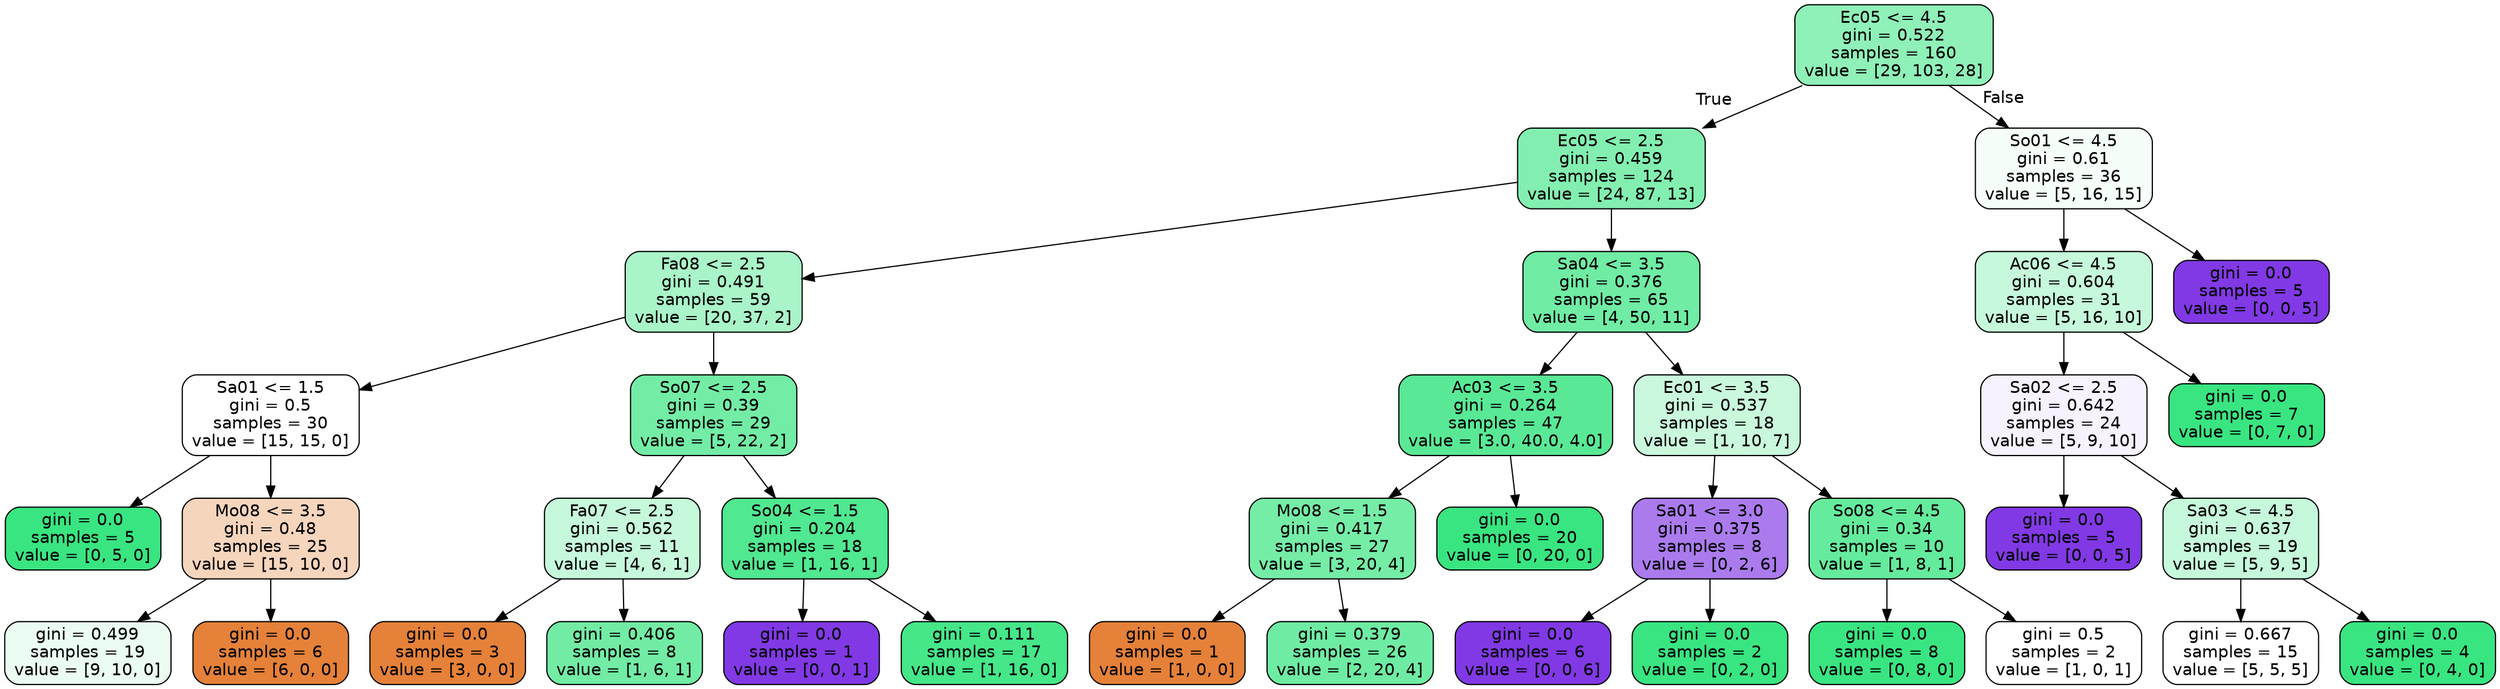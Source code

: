 digraph Tree {
node [shape=box, style="filled, rounded", color="black", fontname="helvetica"] ;
edge [fontname="helvetica"] ;
0 [label="Ec05 <= 4.5\ngini = 0.522\nsamples = 160\nvalue = [29, 103, 28]", fillcolor="#8ff0b8"] ;
1 [label="Ec05 <= 2.5\ngini = 0.459\nsamples = 124\nvalue = [24, 87, 13]", fillcolor="#82efb0"] ;
0 -> 1 [labeldistance=2.5, labelangle=45, headlabel="True"] ;
2 [label="Fa08 <= 2.5\ngini = 0.491\nsamples = 59\nvalue = [20, 37, 2]", fillcolor="#a9f4c8"] ;
1 -> 2 ;
3 [label="Sa01 <= 1.5\ngini = 0.5\nsamples = 30\nvalue = [15, 15, 0]", fillcolor="#ffffff"] ;
2 -> 3 ;
4 [label="gini = 0.0\nsamples = 5\nvalue = [0, 5, 0]", fillcolor="#39e581"] ;
3 -> 4 ;
5 [label="Mo08 <= 3.5\ngini = 0.48\nsamples = 25\nvalue = [15, 10, 0]", fillcolor="#f6d5bd"] ;
3 -> 5 ;
6 [label="gini = 0.499\nsamples = 19\nvalue = [9, 10, 0]", fillcolor="#ebfcf2"] ;
5 -> 6 ;
7 [label="gini = 0.0\nsamples = 6\nvalue = [6, 0, 0]", fillcolor="#e58139"] ;
5 -> 7 ;
8 [label="So07 <= 2.5\ngini = 0.39\nsamples = 29\nvalue = [5, 22, 2]", fillcolor="#73eda6"] ;
2 -> 8 ;
9 [label="Fa07 <= 2.5\ngini = 0.562\nsamples = 11\nvalue = [4, 6, 1]", fillcolor="#c6f8db"] ;
8 -> 9 ;
10 [label="gini = 0.0\nsamples = 3\nvalue = [3, 0, 0]", fillcolor="#e58139"] ;
9 -> 10 ;
11 [label="gini = 0.406\nsamples = 8\nvalue = [1, 6, 1]", fillcolor="#72eca5"] ;
9 -> 11 ;
12 [label="So04 <= 1.5\ngini = 0.204\nsamples = 18\nvalue = [1, 16, 1]", fillcolor="#50e890"] ;
8 -> 12 ;
13 [label="gini = 0.0\nsamples = 1\nvalue = [0, 0, 1]", fillcolor="#8139e5"] ;
12 -> 13 ;
14 [label="gini = 0.111\nsamples = 17\nvalue = [1, 16, 0]", fillcolor="#45e789"] ;
12 -> 14 ;
15 [label="Sa04 <= 3.5\ngini = 0.376\nsamples = 65\nvalue = [4, 50, 11]", fillcolor="#70eca4"] ;
1 -> 15 ;
16 [label="Ac03 <= 3.5\ngini = 0.264\nsamples = 47\nvalue = [3.0, 40.0, 4.0]", fillcolor="#59e996"] ;
15 -> 16 ;
17 [label="Mo08 <= 1.5\ngini = 0.417\nsamples = 27\nvalue = [3, 20, 4]", fillcolor="#75eda7"] ;
16 -> 17 ;
18 [label="gini = 0.0\nsamples = 1\nvalue = [1, 0, 0]", fillcolor="#e58139"] ;
17 -> 18 ;
19 [label="gini = 0.379\nsamples = 26\nvalue = [2, 20, 4]", fillcolor="#6feca3"] ;
17 -> 19 ;
20 [label="gini = 0.0\nsamples = 20\nvalue = [0, 20, 0]", fillcolor="#39e581"] ;
16 -> 20 ;
21 [label="Ec01 <= 3.5\ngini = 0.537\nsamples = 18\nvalue = [1, 10, 7]", fillcolor="#c9f8dd"] ;
15 -> 21 ;
22 [label="Sa01 <= 3.0\ngini = 0.375\nsamples = 8\nvalue = [0, 2, 6]", fillcolor="#ab7bee"] ;
21 -> 22 ;
23 [label="gini = 0.0\nsamples = 6\nvalue = [0, 0, 6]", fillcolor="#8139e5"] ;
22 -> 23 ;
24 [label="gini = 0.0\nsamples = 2\nvalue = [0, 2, 0]", fillcolor="#39e581"] ;
22 -> 24 ;
25 [label="So08 <= 4.5\ngini = 0.34\nsamples = 10\nvalue = [1, 8, 1]", fillcolor="#65eb9d"] ;
21 -> 25 ;
26 [label="gini = 0.0\nsamples = 8\nvalue = [0, 8, 0]", fillcolor="#39e581"] ;
25 -> 26 ;
27 [label="gini = 0.5\nsamples = 2\nvalue = [1, 0, 1]", fillcolor="#ffffff"] ;
25 -> 27 ;
28 [label="So01 <= 4.5\ngini = 0.61\nsamples = 36\nvalue = [5, 16, 15]", fillcolor="#f6fef9"] ;
0 -> 28 [labeldistance=2.5, labelangle=-45, headlabel="False"] ;
29 [label="Ac06 <= 4.5\ngini = 0.604\nsamples = 31\nvalue = [5, 16, 10]", fillcolor="#c6f8db"] ;
28 -> 29 ;
30 [label="Sa02 <= 2.5\ngini = 0.642\nsamples = 24\nvalue = [5, 9, 10]", fillcolor="#f7f2fd"] ;
29 -> 30 ;
31 [label="gini = 0.0\nsamples = 5\nvalue = [0, 0, 5]", fillcolor="#8139e5"] ;
30 -> 31 ;
32 [label="Sa03 <= 4.5\ngini = 0.637\nsamples = 19\nvalue = [5, 9, 5]", fillcolor="#c6f8db"] ;
30 -> 32 ;
33 [label="gini = 0.667\nsamples = 15\nvalue = [5, 5, 5]", fillcolor="#ffffff"] ;
32 -> 33 ;
34 [label="gini = 0.0\nsamples = 4\nvalue = [0, 4, 0]", fillcolor="#39e581"] ;
32 -> 34 ;
35 [label="gini = 0.0\nsamples = 7\nvalue = [0, 7, 0]", fillcolor="#39e581"] ;
29 -> 35 ;
36 [label="gini = 0.0\nsamples = 5\nvalue = [0, 0, 5]", fillcolor="#8139e5"] ;
28 -> 36 ;
}